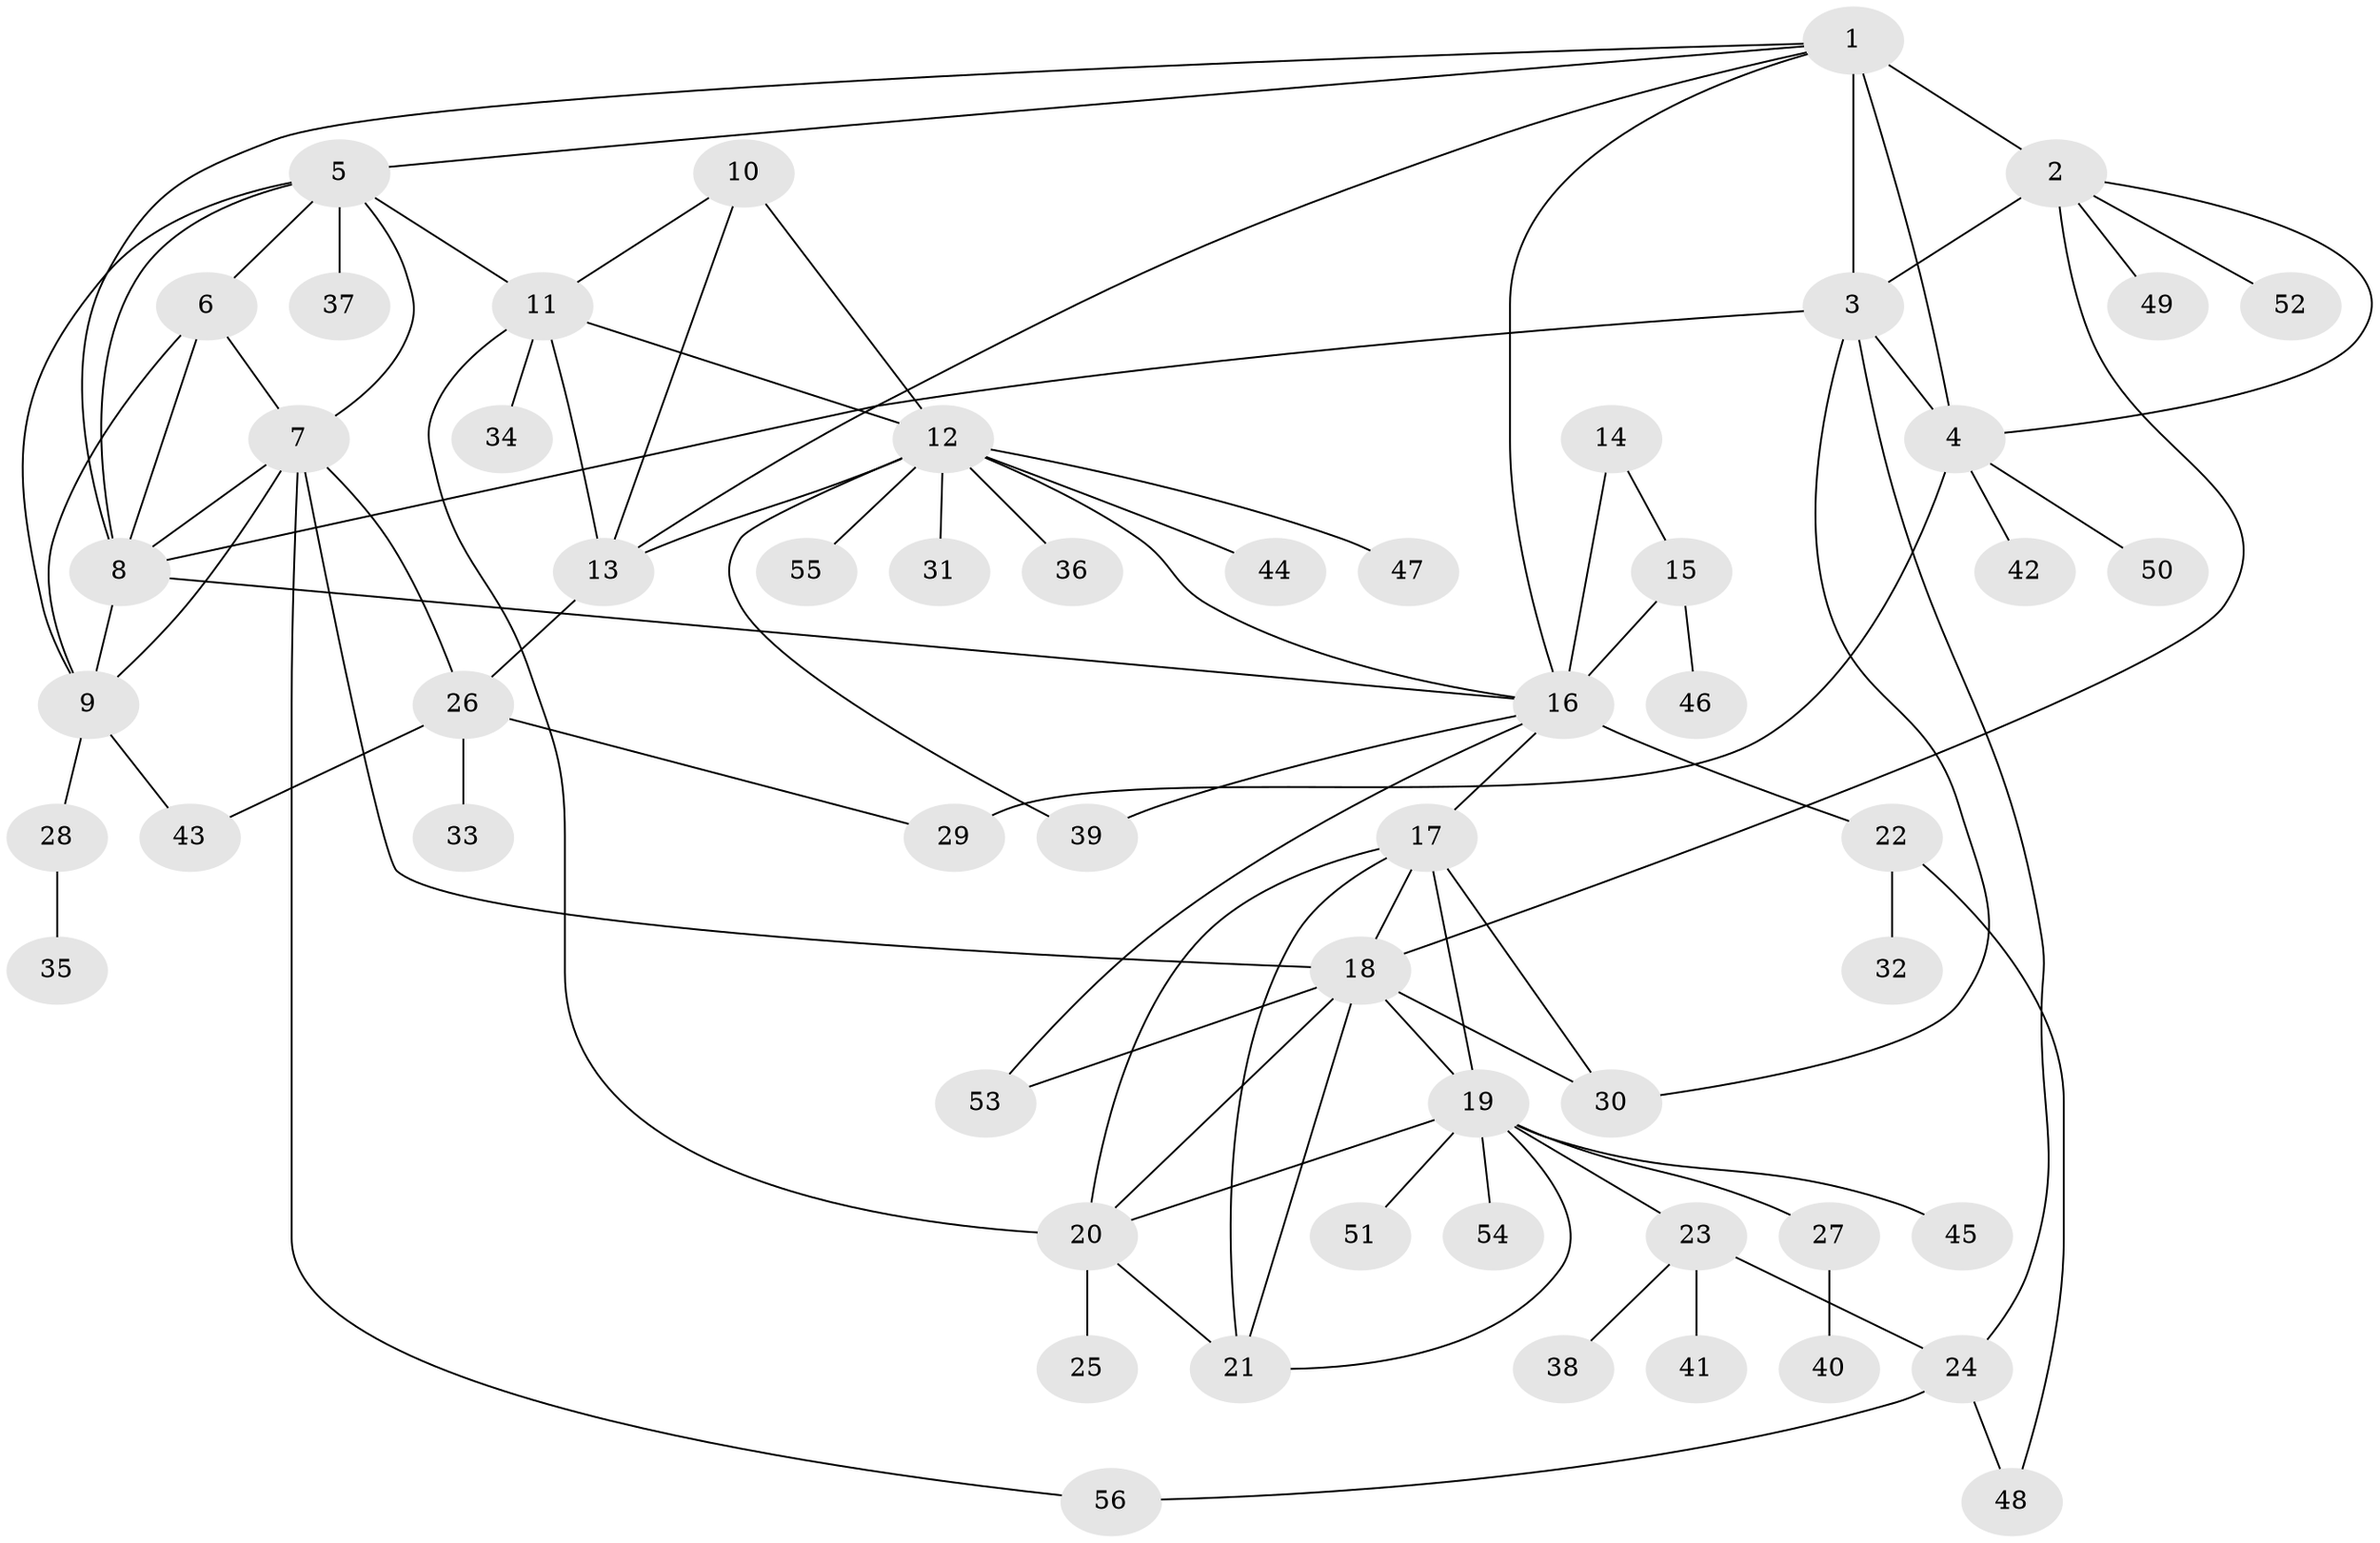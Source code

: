 // original degree distribution, {5: 0.0990990990990991, 8: 0.02702702702702703, 13: 0.009009009009009009, 11: 0.018018018018018018, 9: 0.018018018018018018, 7: 0.02702702702702703, 10: 0.02702702702702703, 12: 0.009009009009009009, 6: 0.009009009009009009, 4: 0.018018018018018018, 1: 0.5585585585585585, 2: 0.13513513513513514, 3: 0.04504504504504504}
// Generated by graph-tools (version 1.1) at 2025/37/03/09/25 02:37:44]
// undirected, 56 vertices, 92 edges
graph export_dot {
graph [start="1"]
  node [color=gray90,style=filled];
  1;
  2;
  3;
  4;
  5;
  6;
  7;
  8;
  9;
  10;
  11;
  12;
  13;
  14;
  15;
  16;
  17;
  18;
  19;
  20;
  21;
  22;
  23;
  24;
  25;
  26;
  27;
  28;
  29;
  30;
  31;
  32;
  33;
  34;
  35;
  36;
  37;
  38;
  39;
  40;
  41;
  42;
  43;
  44;
  45;
  46;
  47;
  48;
  49;
  50;
  51;
  52;
  53;
  54;
  55;
  56;
  1 -- 2 [weight=2.0];
  1 -- 3 [weight=7.0];
  1 -- 4 [weight=2.0];
  1 -- 5 [weight=1.0];
  1 -- 8 [weight=1.0];
  1 -- 13 [weight=1.0];
  1 -- 16 [weight=1.0];
  2 -- 3 [weight=1.0];
  2 -- 4 [weight=1.0];
  2 -- 18 [weight=1.0];
  2 -- 49 [weight=1.0];
  2 -- 52 [weight=1.0];
  3 -- 4 [weight=1.0];
  3 -- 8 [weight=1.0];
  3 -- 24 [weight=1.0];
  3 -- 30 [weight=1.0];
  4 -- 29 [weight=4.0];
  4 -- 42 [weight=1.0];
  4 -- 50 [weight=1.0];
  5 -- 6 [weight=1.0];
  5 -- 7 [weight=1.0];
  5 -- 8 [weight=1.0];
  5 -- 9 [weight=1.0];
  5 -- 11 [weight=1.0];
  5 -- 37 [weight=2.0];
  6 -- 7 [weight=1.0];
  6 -- 8 [weight=1.0];
  6 -- 9 [weight=1.0];
  7 -- 8 [weight=1.0];
  7 -- 9 [weight=1.0];
  7 -- 18 [weight=1.0];
  7 -- 26 [weight=4.0];
  7 -- 56 [weight=1.0];
  8 -- 9 [weight=1.0];
  8 -- 16 [weight=1.0];
  9 -- 28 [weight=1.0];
  9 -- 43 [weight=1.0];
  10 -- 11 [weight=1.0];
  10 -- 12 [weight=1.0];
  10 -- 13 [weight=5.0];
  11 -- 12 [weight=1.0];
  11 -- 13 [weight=2.0];
  11 -- 20 [weight=1.0];
  11 -- 34 [weight=3.0];
  12 -- 13 [weight=2.0];
  12 -- 16 [weight=1.0];
  12 -- 31 [weight=1.0];
  12 -- 36 [weight=1.0];
  12 -- 39 [weight=1.0];
  12 -- 44 [weight=1.0];
  12 -- 47 [weight=1.0];
  12 -- 55 [weight=1.0];
  13 -- 26 [weight=1.0];
  14 -- 15 [weight=1.0];
  14 -- 16 [weight=3.0];
  15 -- 16 [weight=3.0];
  15 -- 46 [weight=1.0];
  16 -- 17 [weight=1.0];
  16 -- 22 [weight=1.0];
  16 -- 39 [weight=1.0];
  16 -- 53 [weight=1.0];
  17 -- 18 [weight=1.0];
  17 -- 19 [weight=1.0];
  17 -- 20 [weight=1.0];
  17 -- 21 [weight=1.0];
  17 -- 30 [weight=1.0];
  18 -- 19 [weight=1.0];
  18 -- 20 [weight=1.0];
  18 -- 21 [weight=1.0];
  18 -- 30 [weight=1.0];
  18 -- 53 [weight=1.0];
  19 -- 20 [weight=1.0];
  19 -- 21 [weight=1.0];
  19 -- 23 [weight=1.0];
  19 -- 27 [weight=1.0];
  19 -- 45 [weight=1.0];
  19 -- 51 [weight=1.0];
  19 -- 54 [weight=1.0];
  20 -- 21 [weight=1.0];
  20 -- 25 [weight=1.0];
  22 -- 32 [weight=1.0];
  22 -- 48 [weight=1.0];
  23 -- 24 [weight=1.0];
  23 -- 38 [weight=1.0];
  23 -- 41 [weight=1.0];
  24 -- 48 [weight=1.0];
  24 -- 56 [weight=1.0];
  26 -- 29 [weight=1.0];
  26 -- 33 [weight=1.0];
  26 -- 43 [weight=1.0];
  27 -- 40 [weight=1.0];
  28 -- 35 [weight=1.0];
}
